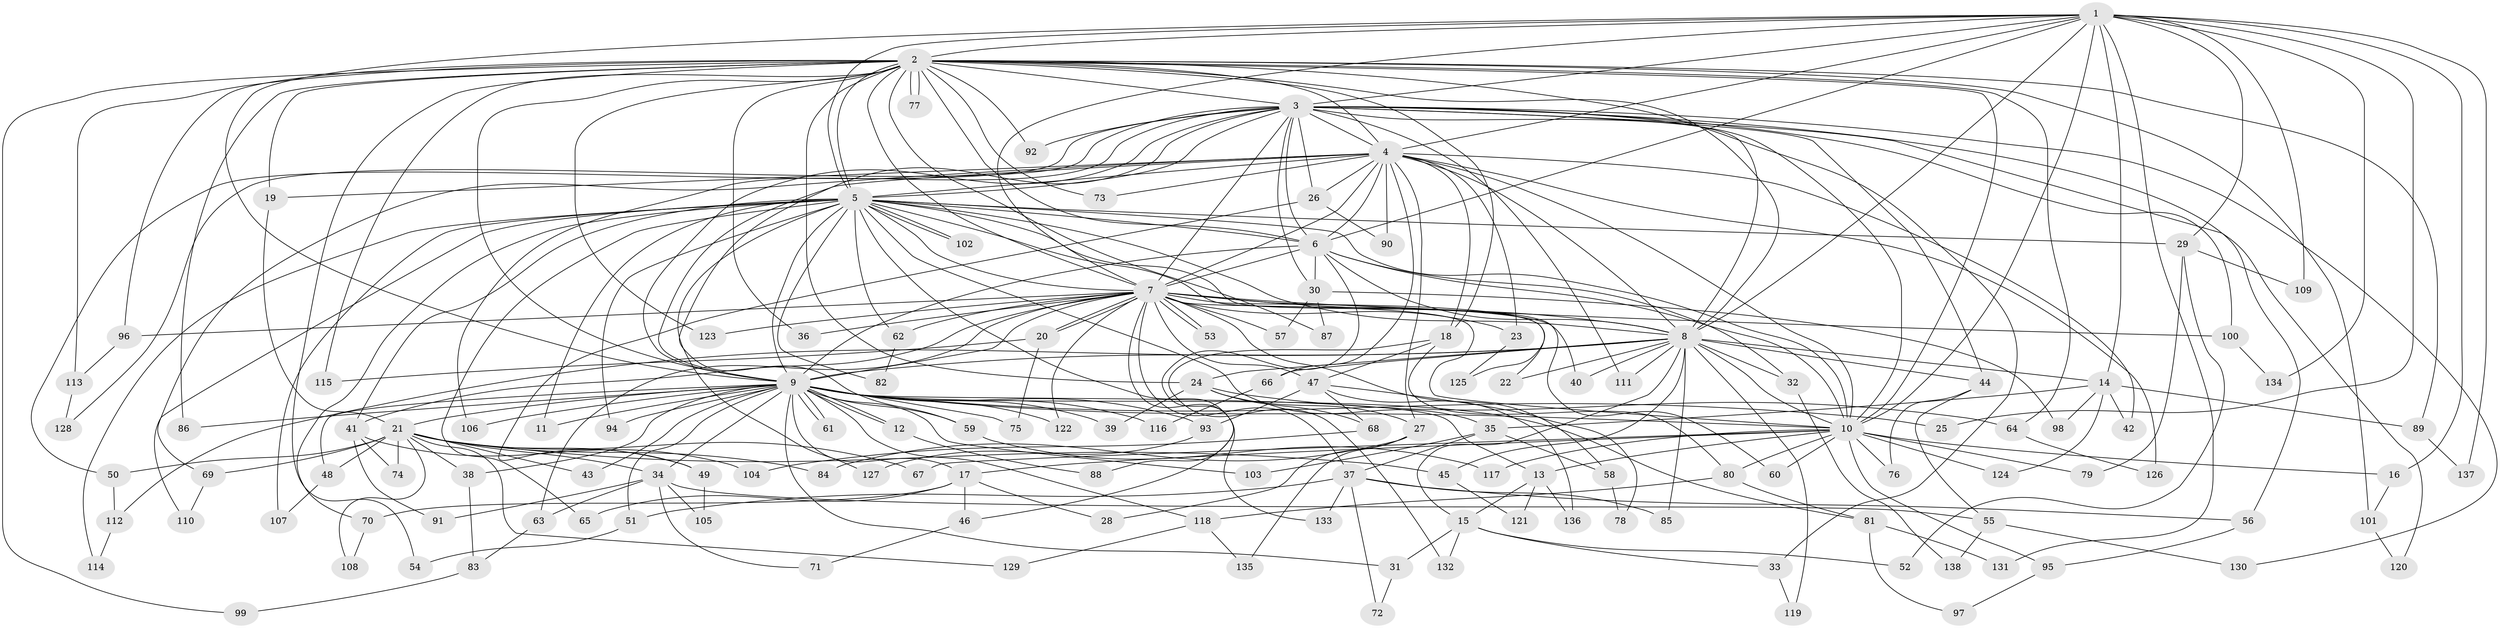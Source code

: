 // coarse degree distribution, {15: 0.010416666666666666, 22: 0.010416666666666666, 35: 0.010416666666666666, 19: 0.010416666666666666, 11: 0.010416666666666666, 27: 0.010416666666666666, 20: 0.010416666666666666, 33: 0.010416666666666666, 18: 0.010416666666666666, 2: 0.40625, 3: 0.28125, 5: 0.07291666666666667, 7: 0.03125, 6: 0.03125, 4: 0.0625, 14: 0.010416666666666666, 1: 0.010416666666666666}
// Generated by graph-tools (version 1.1) at 2025/17/03/04/25 18:17:47]
// undirected, 138 vertices, 301 edges
graph export_dot {
graph [start="1"]
  node [color=gray90,style=filled];
  1;
  2;
  3;
  4;
  5;
  6;
  7;
  8;
  9;
  10;
  11;
  12;
  13;
  14;
  15;
  16;
  17;
  18;
  19;
  20;
  21;
  22;
  23;
  24;
  25;
  26;
  27;
  28;
  29;
  30;
  31;
  32;
  33;
  34;
  35;
  36;
  37;
  38;
  39;
  40;
  41;
  42;
  43;
  44;
  45;
  46;
  47;
  48;
  49;
  50;
  51;
  52;
  53;
  54;
  55;
  56;
  57;
  58;
  59;
  60;
  61;
  62;
  63;
  64;
  65;
  66;
  67;
  68;
  69;
  70;
  71;
  72;
  73;
  74;
  75;
  76;
  77;
  78;
  79;
  80;
  81;
  82;
  83;
  84;
  85;
  86;
  87;
  88;
  89;
  90;
  91;
  92;
  93;
  94;
  95;
  96;
  97;
  98;
  99;
  100;
  101;
  102;
  103;
  104;
  105;
  106;
  107;
  108;
  109;
  110;
  111;
  112;
  113;
  114;
  115;
  116;
  117;
  118;
  119;
  120;
  121;
  122;
  123;
  124;
  125;
  126;
  127;
  128;
  129;
  130;
  131;
  132;
  133;
  134;
  135;
  136;
  137;
  138;
  1 -- 2;
  1 -- 3;
  1 -- 4;
  1 -- 5;
  1 -- 6;
  1 -- 7;
  1 -- 8;
  1 -- 9;
  1 -- 10;
  1 -- 14;
  1 -- 16;
  1 -- 25;
  1 -- 29;
  1 -- 109;
  1 -- 131;
  1 -- 134;
  1 -- 137;
  2 -- 3;
  2 -- 4;
  2 -- 5;
  2 -- 6;
  2 -- 7;
  2 -- 8;
  2 -- 9;
  2 -- 10;
  2 -- 18;
  2 -- 19;
  2 -- 24;
  2 -- 33;
  2 -- 36;
  2 -- 54;
  2 -- 64;
  2 -- 73;
  2 -- 77;
  2 -- 77;
  2 -- 86;
  2 -- 87;
  2 -- 89;
  2 -- 92;
  2 -- 96;
  2 -- 99;
  2 -- 101;
  2 -- 113;
  2 -- 115;
  2 -- 123;
  3 -- 4;
  3 -- 5;
  3 -- 6;
  3 -- 7;
  3 -- 8;
  3 -- 9;
  3 -- 10;
  3 -- 26;
  3 -- 30;
  3 -- 44;
  3 -- 50;
  3 -- 56;
  3 -- 59;
  3 -- 92;
  3 -- 100;
  3 -- 106;
  3 -- 111;
  3 -- 120;
  3 -- 128;
  3 -- 130;
  4 -- 5;
  4 -- 6;
  4 -- 7;
  4 -- 8;
  4 -- 9;
  4 -- 10;
  4 -- 18;
  4 -- 19;
  4 -- 23;
  4 -- 26;
  4 -- 27;
  4 -- 42;
  4 -- 66;
  4 -- 69;
  4 -- 73;
  4 -- 90;
  4 -- 126;
  5 -- 6;
  5 -- 7;
  5 -- 8;
  5 -- 9;
  5 -- 10;
  5 -- 11;
  5 -- 29;
  5 -- 35;
  5 -- 41;
  5 -- 60;
  5 -- 62;
  5 -- 65;
  5 -- 70;
  5 -- 82;
  5 -- 94;
  5 -- 102;
  5 -- 102;
  5 -- 107;
  5 -- 110;
  5 -- 114;
  5 -- 125;
  5 -- 127;
  5 -- 133;
  6 -- 7;
  6 -- 8;
  6 -- 9;
  6 -- 10;
  6 -- 30;
  6 -- 32;
  6 -- 88;
  7 -- 8;
  7 -- 9;
  7 -- 10;
  7 -- 20;
  7 -- 20;
  7 -- 22;
  7 -- 23;
  7 -- 36;
  7 -- 37;
  7 -- 40;
  7 -- 41;
  7 -- 46;
  7 -- 47;
  7 -- 53;
  7 -- 53;
  7 -- 57;
  7 -- 58;
  7 -- 62;
  7 -- 63;
  7 -- 96;
  7 -- 100;
  7 -- 122;
  7 -- 123;
  8 -- 9;
  8 -- 10;
  8 -- 14;
  8 -- 15;
  8 -- 22;
  8 -- 24;
  8 -- 32;
  8 -- 40;
  8 -- 44;
  8 -- 45;
  8 -- 66;
  8 -- 85;
  8 -- 111;
  8 -- 112;
  8 -- 119;
  9 -- 10;
  9 -- 11;
  9 -- 12;
  9 -- 12;
  9 -- 13;
  9 -- 17;
  9 -- 21;
  9 -- 25;
  9 -- 31;
  9 -- 34;
  9 -- 38;
  9 -- 39;
  9 -- 43;
  9 -- 48;
  9 -- 51;
  9 -- 59;
  9 -- 61;
  9 -- 61;
  9 -- 75;
  9 -- 81;
  9 -- 86;
  9 -- 93;
  9 -- 94;
  9 -- 103;
  9 -- 106;
  9 -- 116;
  9 -- 118;
  9 -- 122;
  10 -- 13;
  10 -- 16;
  10 -- 17;
  10 -- 60;
  10 -- 67;
  10 -- 76;
  10 -- 79;
  10 -- 80;
  10 -- 95;
  10 -- 117;
  10 -- 124;
  12 -- 88;
  13 -- 15;
  13 -- 121;
  13 -- 136;
  14 -- 35;
  14 -- 42;
  14 -- 89;
  14 -- 98;
  14 -- 124;
  15 -- 31;
  15 -- 33;
  15 -- 52;
  15 -- 132;
  16 -- 101;
  17 -- 28;
  17 -- 46;
  17 -- 65;
  17 -- 70;
  18 -- 47;
  18 -- 80;
  18 -- 132;
  19 -- 21;
  20 -- 75;
  20 -- 115;
  21 -- 34;
  21 -- 38;
  21 -- 43;
  21 -- 45;
  21 -- 48;
  21 -- 49;
  21 -- 50;
  21 -- 67;
  21 -- 69;
  21 -- 74;
  21 -- 84;
  21 -- 108;
  21 -- 129;
  23 -- 125;
  24 -- 27;
  24 -- 39;
  24 -- 64;
  24 -- 68;
  26 -- 49;
  26 -- 90;
  27 -- 28;
  27 -- 84;
  27 -- 135;
  29 -- 52;
  29 -- 79;
  29 -- 109;
  30 -- 57;
  30 -- 87;
  30 -- 98;
  31 -- 72;
  32 -- 138;
  33 -- 119;
  34 -- 55;
  34 -- 63;
  34 -- 71;
  34 -- 91;
  34 -- 105;
  35 -- 37;
  35 -- 58;
  35 -- 103;
  37 -- 51;
  37 -- 56;
  37 -- 72;
  37 -- 85;
  37 -- 133;
  38 -- 83;
  41 -- 74;
  41 -- 91;
  41 -- 104;
  44 -- 55;
  44 -- 76;
  45 -- 121;
  46 -- 71;
  47 -- 68;
  47 -- 78;
  47 -- 93;
  47 -- 136;
  48 -- 107;
  49 -- 105;
  50 -- 112;
  51 -- 54;
  55 -- 130;
  55 -- 138;
  56 -- 95;
  58 -- 78;
  59 -- 117;
  62 -- 82;
  63 -- 83;
  64 -- 126;
  66 -- 116;
  68 -- 104;
  69 -- 110;
  70 -- 108;
  80 -- 81;
  80 -- 118;
  81 -- 97;
  81 -- 131;
  83 -- 99;
  89 -- 137;
  93 -- 127;
  95 -- 97;
  96 -- 113;
  100 -- 134;
  101 -- 120;
  112 -- 114;
  113 -- 128;
  118 -- 129;
  118 -- 135;
}
